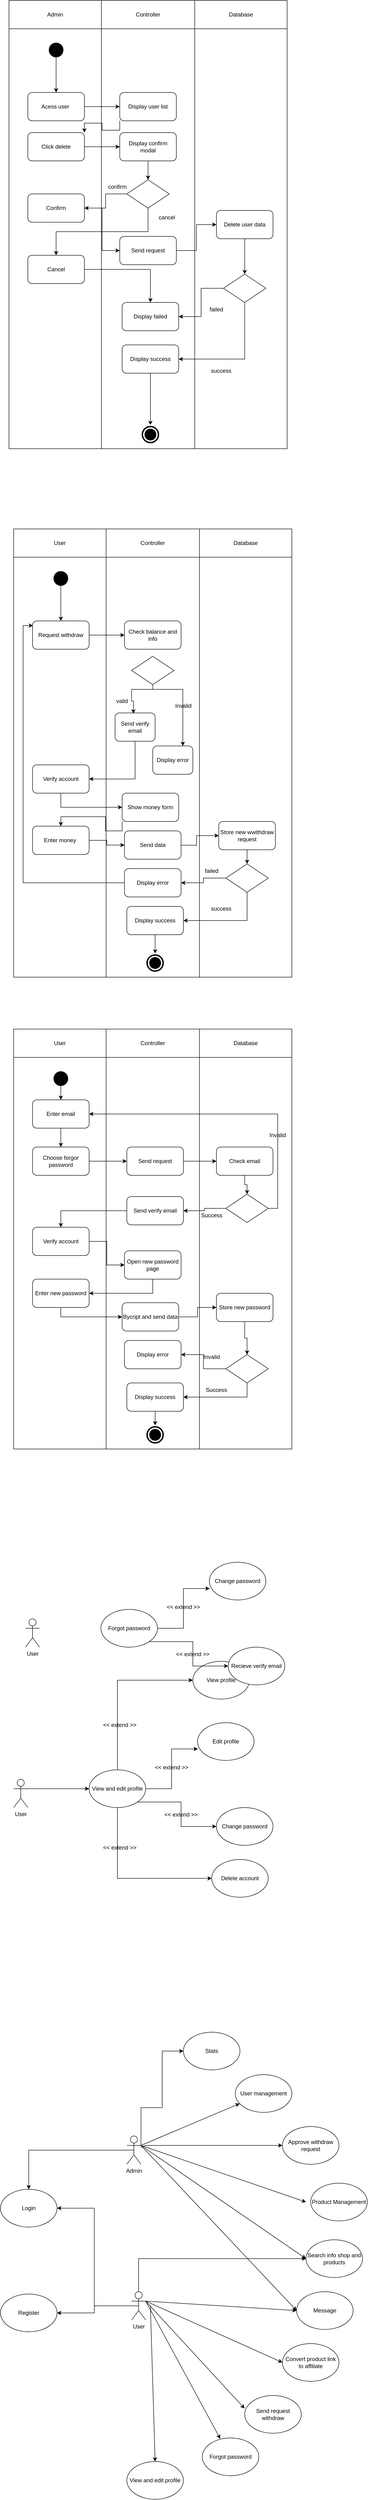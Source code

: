 <mxfile version="26.0.3">
  <diagram name="Page-1" id="ppPyAXOfkpfWcB4G4wPp">
    <mxGraphModel dx="2337" dy="5754" grid="0" gridSize="10" guides="1" tooltips="1" connect="1" arrows="1" fold="1" page="1" pageScale="1" pageWidth="850" pageHeight="1100" math="0" shadow="0">
      <root>
        <mxCell id="0" />
        <mxCell id="1" parent="0" />
        <mxCell id="JH2x-BQg7wVUJ2I642Hd-27" style="edgeStyle=orthogonalEdgeStyle;rounded=0;orthogonalLoop=1;jettySize=auto;html=1;exitX=1;exitY=0.333;exitDx=0;exitDy=0;exitPerimeter=0;entryX=0;entryY=0.5;entryDx=0;entryDy=0;" parent="1" source="JH2x-BQg7wVUJ2I642Hd-14" target="JH2x-BQg7wVUJ2I642Hd-17" edge="1">
          <mxGeometry relative="1" as="geometry">
            <Array as="points">
              <mxPoint x="380" y="176" />
              <mxPoint x="425" y="176" />
              <mxPoint x="425" y="56" />
            </Array>
          </mxGeometry>
        </mxCell>
        <mxCell id="eQxPboea-fqjmEEq4qGl-5" style="edgeStyle=orthogonalEdgeStyle;rounded=0;orthogonalLoop=1;jettySize=auto;html=1;exitX=0.5;exitY=0.5;exitDx=0;exitDy=0;exitPerimeter=0;" edge="1" parent="1" source="JH2x-BQg7wVUJ2I642Hd-14" target="eQxPboea-fqjmEEq4qGl-1">
          <mxGeometry relative="1" as="geometry" />
        </mxCell>
        <mxCell id="JH2x-BQg7wVUJ2I642Hd-14" value="Admin" style="shape=umlActor;verticalLabelPosition=bottom;verticalAlign=top;html=1;outlineConnect=0;" parent="1" vertex="1">
          <mxGeometry x="350" y="236" width="30" height="60" as="geometry" />
        </mxCell>
        <mxCell id="JH2x-BQg7wVUJ2I642Hd-15" value="User management" style="ellipse;whiteSpace=wrap;html=1;" parent="1" vertex="1">
          <mxGeometry x="580" y="106" width="120" height="80" as="geometry" />
        </mxCell>
        <mxCell id="JH2x-BQg7wVUJ2I642Hd-16" value="Approve withdraw request" style="ellipse;whiteSpace=wrap;html=1;" parent="1" vertex="1">
          <mxGeometry x="680" y="216" width="120" height="80" as="geometry" />
        </mxCell>
        <mxCell id="JH2x-BQg7wVUJ2I642Hd-17" value="Stats" style="ellipse;whiteSpace=wrap;html=1;" parent="1" vertex="1">
          <mxGeometry x="470" y="16" width="120" height="80" as="geometry" />
        </mxCell>
        <mxCell id="JH2x-BQg7wVUJ2I642Hd-18" value="Product Management" style="ellipse;whiteSpace=wrap;html=1;" parent="1" vertex="1">
          <mxGeometry x="740" y="336" width="120" height="80" as="geometry" />
        </mxCell>
        <mxCell id="JH2x-BQg7wVUJ2I642Hd-19" value="Search info shop and products" style="ellipse;whiteSpace=wrap;html=1;" parent="1" vertex="1">
          <mxGeometry x="730" y="456" width="120" height="80" as="geometry" />
        </mxCell>
        <mxCell id="JH2x-BQg7wVUJ2I642Hd-20" value="Convert product link to affiliate" style="ellipse;whiteSpace=wrap;html=1;" parent="1" vertex="1">
          <mxGeometry x="680" y="676" width="120" height="80" as="geometry" />
        </mxCell>
        <mxCell id="JH2x-BQg7wVUJ2I642Hd-21" value="Message" style="ellipse;whiteSpace=wrap;html=1;" parent="1" vertex="1">
          <mxGeometry x="710" y="566" width="120" height="80" as="geometry" />
        </mxCell>
        <mxCell id="JH2x-BQg7wVUJ2I642Hd-22" value="Send request withdraw" style="ellipse;whiteSpace=wrap;html=1;" parent="1" vertex="1">
          <mxGeometry x="600" y="786" width="120" height="80" as="geometry" />
        </mxCell>
        <mxCell id="JH2x-BQg7wVUJ2I642Hd-23" value="Forgot password" style="ellipse;whiteSpace=wrap;html=1;" parent="1" vertex="1">
          <mxGeometry x="510" y="876" width="120" height="80" as="geometry" />
        </mxCell>
        <mxCell id="JH2x-BQg7wVUJ2I642Hd-56" style="edgeStyle=orthogonalEdgeStyle;rounded=0;orthogonalLoop=1;jettySize=auto;html=1;exitX=0.5;exitY=0;exitDx=0;exitDy=0;exitPerimeter=0;entryX=0;entryY=0.5;entryDx=0;entryDy=0;" parent="1" source="JH2x-BQg7wVUJ2I642Hd-24" target="JH2x-BQg7wVUJ2I642Hd-19" edge="1">
          <mxGeometry relative="1" as="geometry" />
        </mxCell>
        <mxCell id="eQxPboea-fqjmEEq4qGl-3" style="edgeStyle=orthogonalEdgeStyle;rounded=0;orthogonalLoop=1;jettySize=auto;html=1;exitX=0.5;exitY=0.5;exitDx=0;exitDy=0;exitPerimeter=0;entryX=1;entryY=0.5;entryDx=0;entryDy=0;" edge="1" parent="1" source="JH2x-BQg7wVUJ2I642Hd-24" target="eQxPboea-fqjmEEq4qGl-2">
          <mxGeometry relative="1" as="geometry" />
        </mxCell>
        <mxCell id="eQxPboea-fqjmEEq4qGl-4" style="edgeStyle=orthogonalEdgeStyle;rounded=0;orthogonalLoop=1;jettySize=auto;html=1;exitX=0.5;exitY=0.5;exitDx=0;exitDy=0;exitPerimeter=0;entryX=1;entryY=0.5;entryDx=0;entryDy=0;" edge="1" parent="1" source="JH2x-BQg7wVUJ2I642Hd-24" target="eQxPboea-fqjmEEq4qGl-1">
          <mxGeometry relative="1" as="geometry" />
        </mxCell>
        <mxCell id="JH2x-BQg7wVUJ2I642Hd-24" value="User" style="shape=umlActor;verticalLabelPosition=bottom;verticalAlign=top;html=1;outlineConnect=0;" parent="1" vertex="1">
          <mxGeometry x="360" y="566" width="30" height="60" as="geometry" />
        </mxCell>
        <mxCell id="JH2x-BQg7wVUJ2I642Hd-25" value="View and edit profile" style="ellipse;whiteSpace=wrap;html=1;" parent="1" vertex="1">
          <mxGeometry x="350" y="926" width="120" height="80" as="geometry" />
        </mxCell>
        <mxCell id="JH2x-BQg7wVUJ2I642Hd-26" value="" style="endArrow=classic;html=1;rounded=0;exitX=1;exitY=0.333;exitDx=0;exitDy=0;exitPerimeter=0;" parent="1" source="JH2x-BQg7wVUJ2I642Hd-14" target="JH2x-BQg7wVUJ2I642Hd-15" edge="1">
          <mxGeometry width="50" height="50" relative="1" as="geometry">
            <mxPoint x="490" y="516" as="sourcePoint" />
            <mxPoint x="540" y="466" as="targetPoint" />
          </mxGeometry>
        </mxCell>
        <mxCell id="JH2x-BQg7wVUJ2I642Hd-28" value="" style="endArrow=classic;html=1;rounded=0;entryX=0;entryY=0.5;entryDx=0;entryDy=0;" parent="1" source="JH2x-BQg7wVUJ2I642Hd-14" target="JH2x-BQg7wVUJ2I642Hd-16" edge="1">
          <mxGeometry width="50" height="50" relative="1" as="geometry">
            <mxPoint x="390" y="266" as="sourcePoint" />
            <mxPoint x="550" y="476" as="targetPoint" />
            <Array as="points">
              <mxPoint x="390" y="256" />
            </Array>
          </mxGeometry>
        </mxCell>
        <mxCell id="JH2x-BQg7wVUJ2I642Hd-30" value="" style="endArrow=classic;html=1;rounded=0;exitX=1;exitY=0.333;exitDx=0;exitDy=0;exitPerimeter=0;" parent="1" source="JH2x-BQg7wVUJ2I642Hd-14" edge="1">
          <mxGeometry width="50" height="50" relative="1" as="geometry">
            <mxPoint x="400" y="276" as="sourcePoint" />
            <mxPoint x="730" y="376" as="targetPoint" />
          </mxGeometry>
        </mxCell>
        <mxCell id="JH2x-BQg7wVUJ2I642Hd-31" value="" style="endArrow=classic;html=1;rounded=0;exitX=1;exitY=0.333;exitDx=0;exitDy=0;exitPerimeter=0;entryX=0;entryY=0.5;entryDx=0;entryDy=0;" parent="1" source="JH2x-BQg7wVUJ2I642Hd-14" target="JH2x-BQg7wVUJ2I642Hd-19" edge="1">
          <mxGeometry width="50" height="50" relative="1" as="geometry">
            <mxPoint x="410" y="286" as="sourcePoint" />
            <mxPoint x="570" y="496" as="targetPoint" />
          </mxGeometry>
        </mxCell>
        <mxCell id="JH2x-BQg7wVUJ2I642Hd-32" value="" style="endArrow=classic;html=1;rounded=0;entryX=0;entryY=0.5;entryDx=0;entryDy=0;" parent="1" target="JH2x-BQg7wVUJ2I642Hd-21" edge="1">
          <mxGeometry width="50" height="50" relative="1" as="geometry">
            <mxPoint x="380" y="256" as="sourcePoint" />
            <mxPoint x="580" y="506" as="targetPoint" />
          </mxGeometry>
        </mxCell>
        <mxCell id="JH2x-BQg7wVUJ2I642Hd-33" value="" style="endArrow=classic;html=1;rounded=0;exitX=1;exitY=0.333;exitDx=0;exitDy=0;exitPerimeter=0;" parent="1" source="JH2x-BQg7wVUJ2I642Hd-24" edge="1">
          <mxGeometry width="50" height="50" relative="1" as="geometry">
            <mxPoint x="430" y="306" as="sourcePoint" />
            <mxPoint x="710" y="606" as="targetPoint" />
          </mxGeometry>
        </mxCell>
        <mxCell id="JH2x-BQg7wVUJ2I642Hd-34" value="" style="endArrow=classic;html=1;rounded=0;exitX=1;exitY=0.333;exitDx=0;exitDy=0;exitPerimeter=0;entryX=0;entryY=0.5;entryDx=0;entryDy=0;" parent="1" source="JH2x-BQg7wVUJ2I642Hd-24" target="JH2x-BQg7wVUJ2I642Hd-20" edge="1">
          <mxGeometry width="50" height="50" relative="1" as="geometry">
            <mxPoint x="440" y="316" as="sourcePoint" />
            <mxPoint x="600" y="526" as="targetPoint" />
          </mxGeometry>
        </mxCell>
        <mxCell id="JH2x-BQg7wVUJ2I642Hd-35" value="" style="endArrow=classic;html=1;rounded=0;exitX=1;exitY=0.333;exitDx=0;exitDy=0;exitPerimeter=0;entryX=-0.003;entryY=0.344;entryDx=0;entryDy=0;entryPerimeter=0;" parent="1" target="JH2x-BQg7wVUJ2I642Hd-22" edge="1">
          <mxGeometry width="50" height="50" relative="1" as="geometry">
            <mxPoint x="390" y="586" as="sourcePoint" />
            <mxPoint x="550" y="796" as="targetPoint" />
          </mxGeometry>
        </mxCell>
        <mxCell id="JH2x-BQg7wVUJ2I642Hd-36" value="" style="endArrow=classic;html=1;rounded=0;entryX=0.5;entryY=0;entryDx=0;entryDy=0;" parent="1" target="JH2x-BQg7wVUJ2I642Hd-25" edge="1">
          <mxGeometry width="50" height="50" relative="1" as="geometry">
            <mxPoint x="400" y="596" as="sourcePoint" />
            <mxPoint x="460" y="906" as="targetPoint" />
          </mxGeometry>
        </mxCell>
        <mxCell id="JH2x-BQg7wVUJ2I642Hd-37" value="" style="endArrow=classic;html=1;rounded=0;exitX=1;exitY=0.333;exitDx=0;exitDy=0;exitPerimeter=0;entryX=0.318;entryY=0.022;entryDx=0;entryDy=0;entryPerimeter=0;" parent="1" target="JH2x-BQg7wVUJ2I642Hd-23" edge="1">
          <mxGeometry width="50" height="50" relative="1" as="geometry">
            <mxPoint x="390" y="586" as="sourcePoint" />
            <mxPoint x="550" y="796" as="targetPoint" />
          </mxGeometry>
        </mxCell>
        <mxCell id="JH2x-BQg7wVUJ2I642Hd-87" value="User" style="shape=umlActor;verticalLabelPosition=bottom;verticalAlign=top;html=1;outlineConnect=0;" parent="1" vertex="1">
          <mxGeometry x="110" y="-520" width="30" height="60" as="geometry" />
        </mxCell>
        <mxCell id="JH2x-BQg7wVUJ2I642Hd-88" style="edgeStyle=orthogonalEdgeStyle;rounded=0;orthogonalLoop=1;jettySize=auto;html=1;exitX=1;exitY=1;exitDx=0;exitDy=0;entryX=0;entryY=0.5;entryDx=0;entryDy=0;" parent="1" source="JH2x-BQg7wVUJ2I642Hd-91" target="JH2x-BQg7wVUJ2I642Hd-93" edge="1">
          <mxGeometry relative="1" as="geometry" />
        </mxCell>
        <mxCell id="JH2x-BQg7wVUJ2I642Hd-89" style="edgeStyle=orthogonalEdgeStyle;rounded=0;orthogonalLoop=1;jettySize=auto;html=1;exitX=0.5;exitY=1;exitDx=0;exitDy=0;entryX=0;entryY=0.5;entryDx=0;entryDy=0;" parent="1" source="JH2x-BQg7wVUJ2I642Hd-91" target="JH2x-BQg7wVUJ2I642Hd-98" edge="1">
          <mxGeometry relative="1" as="geometry" />
        </mxCell>
        <mxCell id="JH2x-BQg7wVUJ2I642Hd-90" style="edgeStyle=orthogonalEdgeStyle;rounded=0;orthogonalLoop=1;jettySize=auto;html=1;exitX=0.5;exitY=0;exitDx=0;exitDy=0;entryX=0;entryY=0.5;entryDx=0;entryDy=0;" parent="1" source="JH2x-BQg7wVUJ2I642Hd-91" target="JH2x-BQg7wVUJ2I642Hd-99" edge="1">
          <mxGeometry relative="1" as="geometry" />
        </mxCell>
        <mxCell id="JH2x-BQg7wVUJ2I642Hd-91" value="View and edit profile" style="ellipse;whiteSpace=wrap;html=1;" parent="1" vertex="1">
          <mxGeometry x="270" y="-540" width="120" height="80" as="geometry" />
        </mxCell>
        <mxCell id="JH2x-BQg7wVUJ2I642Hd-92" value="" style="endArrow=classic;html=1;rounded=0;entryX=0;entryY=0.5;entryDx=0;entryDy=0;" parent="1" target="JH2x-BQg7wVUJ2I642Hd-91" edge="1">
          <mxGeometry width="50" height="50" relative="1" as="geometry">
            <mxPoint x="140" y="-500" as="sourcePoint" />
            <mxPoint x="190" y="-550" as="targetPoint" />
          </mxGeometry>
        </mxCell>
        <mxCell id="JH2x-BQg7wVUJ2I642Hd-93" value="Change password" style="ellipse;whiteSpace=wrap;html=1;" parent="1" vertex="1">
          <mxGeometry x="540" y="-460" width="120" height="80" as="geometry" />
        </mxCell>
        <mxCell id="JH2x-BQg7wVUJ2I642Hd-94" value="Edit profile" style="ellipse;whiteSpace=wrap;html=1;" parent="1" vertex="1">
          <mxGeometry x="500" y="-640" width="120" height="80" as="geometry" />
        </mxCell>
        <mxCell id="JH2x-BQg7wVUJ2I642Hd-95" style="edgeStyle=orthogonalEdgeStyle;rounded=0;orthogonalLoop=1;jettySize=auto;html=1;entryX=0.006;entryY=0.697;entryDx=0;entryDy=0;entryPerimeter=0;" parent="1" source="JH2x-BQg7wVUJ2I642Hd-91" target="JH2x-BQg7wVUJ2I642Hd-94" edge="1">
          <mxGeometry relative="1" as="geometry" />
        </mxCell>
        <mxCell id="JH2x-BQg7wVUJ2I642Hd-96" value="&amp;lt;&amp;lt; extend &amp;gt;&amp;gt;" style="text;html=1;align=center;verticalAlign=middle;whiteSpace=wrap;rounded=0;" parent="1" vertex="1">
          <mxGeometry x="380" y="-560" width="130" height="30" as="geometry" />
        </mxCell>
        <mxCell id="JH2x-BQg7wVUJ2I642Hd-97" value="&amp;lt;&amp;lt; extend &amp;gt;&amp;gt;" style="text;html=1;align=center;verticalAlign=middle;whiteSpace=wrap;rounded=0;" parent="1" vertex="1">
          <mxGeometry x="400" y="-460" width="130" height="30" as="geometry" />
        </mxCell>
        <mxCell id="JH2x-BQg7wVUJ2I642Hd-98" value="Delete account&lt;span style=&quot;color: rgba(0, 0, 0, 0); font-family: monospace; font-size: 0px; text-align: start; text-wrap-mode: nowrap;&quot;&gt;%3CmxGraphModel%3E%3Croot%3E%3CmxCell%20id%3D%220%22%2F%3E%3CmxCell%20id%3D%221%22%20parent%3D%220%22%2F%3E%3CmxCell%20id%3D%222%22%20value%3D%22Edit%20user%22%20style%3D%22ellipse%3BwhiteSpace%3Dwrap%3Bhtml%3D1%3B%22%20vertex%3D%221%22%20parent%3D%221%22%3E%3CmxGeometry%20x%3D%22520%22%20y%3D%2270%22%20width%3D%22120%22%20height%3D%2280%22%20as%3D%22geometry%22%2F%3E%3C%2FmxCell%3E%3C%2Froot%3E%3C%2FmxGraphModel&lt;/span&gt;" style="ellipse;whiteSpace=wrap;html=1;" parent="1" vertex="1">
          <mxGeometry x="530" y="-350" width="120" height="80" as="geometry" />
        </mxCell>
        <mxCell id="JH2x-BQg7wVUJ2I642Hd-99" value="View profile" style="ellipse;whiteSpace=wrap;html=1;" parent="1" vertex="1">
          <mxGeometry x="490" y="-770" width="120" height="80" as="geometry" />
        </mxCell>
        <mxCell id="JH2x-BQg7wVUJ2I642Hd-100" value="&amp;lt;&amp;lt; extend &amp;gt;&amp;gt;" style="text;html=1;align=center;verticalAlign=middle;whiteSpace=wrap;rounded=0;" parent="1" vertex="1">
          <mxGeometry x="270" y="-650" width="130" height="30" as="geometry" />
        </mxCell>
        <mxCell id="JH2x-BQg7wVUJ2I642Hd-101" value="&amp;lt;&amp;lt; extend &amp;gt;&amp;gt;" style="text;html=1;align=center;verticalAlign=middle;whiteSpace=wrap;rounded=0;" parent="1" vertex="1">
          <mxGeometry x="270" y="-390" width="130" height="30" as="geometry" />
        </mxCell>
        <mxCell id="JH2x-BQg7wVUJ2I642Hd-105" value="User" style="shape=umlActor;verticalLabelPosition=bottom;verticalAlign=top;html=1;outlineConnect=0;" parent="1" vertex="1">
          <mxGeometry x="135" y="-860" width="30" height="60" as="geometry" />
        </mxCell>
        <mxCell id="JH2x-BQg7wVUJ2I642Hd-106" style="edgeStyle=orthogonalEdgeStyle;rounded=0;orthogonalLoop=1;jettySize=auto;html=1;exitX=1;exitY=1;exitDx=0;exitDy=0;entryX=0;entryY=0.5;entryDx=0;entryDy=0;" parent="1" source="JH2x-BQg7wVUJ2I642Hd-107" target="JH2x-BQg7wVUJ2I642Hd-109" edge="1">
          <mxGeometry relative="1" as="geometry" />
        </mxCell>
        <mxCell id="JH2x-BQg7wVUJ2I642Hd-107" value="Forgot password" style="ellipse;whiteSpace=wrap;html=1;" parent="1" vertex="1">
          <mxGeometry x="295" y="-880" width="120" height="80" as="geometry" />
        </mxCell>
        <mxCell id="JH2x-BQg7wVUJ2I642Hd-109" value="Recieve verify email" style="ellipse;whiteSpace=wrap;html=1;" parent="1" vertex="1">
          <mxGeometry x="565" y="-800" width="120" height="80" as="geometry" />
        </mxCell>
        <mxCell id="JH2x-BQg7wVUJ2I642Hd-110" value="Change password" style="ellipse;whiteSpace=wrap;html=1;" parent="1" vertex="1">
          <mxGeometry x="525" y="-980" width="120" height="80" as="geometry" />
        </mxCell>
        <mxCell id="JH2x-BQg7wVUJ2I642Hd-111" style="edgeStyle=orthogonalEdgeStyle;rounded=0;orthogonalLoop=1;jettySize=auto;html=1;entryX=0.006;entryY=0.697;entryDx=0;entryDy=0;entryPerimeter=0;" parent="1" source="JH2x-BQg7wVUJ2I642Hd-107" target="JH2x-BQg7wVUJ2I642Hd-110" edge="1">
          <mxGeometry relative="1" as="geometry" />
        </mxCell>
        <mxCell id="JH2x-BQg7wVUJ2I642Hd-112" value="&amp;lt;&amp;lt; extend &amp;gt;&amp;gt;" style="text;html=1;align=center;verticalAlign=middle;whiteSpace=wrap;rounded=0;" parent="1" vertex="1">
          <mxGeometry x="405" y="-900" width="130" height="30" as="geometry" />
        </mxCell>
        <mxCell id="JH2x-BQg7wVUJ2I642Hd-113" value="&amp;lt;&amp;lt; extend &amp;gt;&amp;gt;" style="text;html=1;align=center;verticalAlign=middle;whiteSpace=wrap;rounded=0;" parent="1" vertex="1">
          <mxGeometry x="425" y="-800" width="130" height="30" as="geometry" />
        </mxCell>
        <mxCell id="JH2x-BQg7wVUJ2I642Hd-132" value="" style="shape=table;startSize=0;container=1;collapsible=0;childLayout=tableLayout;" parent="1" vertex="1">
          <mxGeometry x="110" y="-2110" width="590" height="890" as="geometry" />
        </mxCell>
        <mxCell id="JH2x-BQg7wVUJ2I642Hd-133" value="" style="shape=tableRow;horizontal=0;startSize=0;swimlaneHead=0;swimlaneBody=0;strokeColor=inherit;top=0;left=0;bottom=0;right=0;collapsible=0;dropTarget=0;fillColor=none;points=[[0,0.5],[1,0.5]];portConstraint=eastwest;" parent="JH2x-BQg7wVUJ2I642Hd-132" vertex="1">
          <mxGeometry width="590" height="60" as="geometry" />
        </mxCell>
        <mxCell id="JH2x-BQg7wVUJ2I642Hd-134" value="User" style="shape=partialRectangle;html=1;whiteSpace=wrap;connectable=0;strokeColor=inherit;overflow=hidden;fillColor=none;top=0;left=0;bottom=0;right=0;pointerEvents=1;" parent="JH2x-BQg7wVUJ2I642Hd-133" vertex="1">
          <mxGeometry width="196" height="60" as="geometry">
            <mxRectangle width="196" height="60" as="alternateBounds" />
          </mxGeometry>
        </mxCell>
        <mxCell id="JH2x-BQg7wVUJ2I642Hd-135" value="Controller" style="shape=partialRectangle;html=1;whiteSpace=wrap;connectable=0;strokeColor=inherit;overflow=hidden;fillColor=none;top=0;left=0;bottom=0;right=0;pointerEvents=1;" parent="JH2x-BQg7wVUJ2I642Hd-133" vertex="1">
          <mxGeometry x="196" width="198" height="60" as="geometry">
            <mxRectangle width="198" height="60" as="alternateBounds" />
          </mxGeometry>
        </mxCell>
        <mxCell id="JH2x-BQg7wVUJ2I642Hd-136" value="Database" style="shape=partialRectangle;html=1;whiteSpace=wrap;connectable=0;strokeColor=inherit;overflow=hidden;fillColor=none;top=0;left=0;bottom=0;right=0;pointerEvents=1;" parent="JH2x-BQg7wVUJ2I642Hd-133" vertex="1">
          <mxGeometry x="394" width="196" height="60" as="geometry">
            <mxRectangle width="196" height="60" as="alternateBounds" />
          </mxGeometry>
        </mxCell>
        <mxCell id="JH2x-BQg7wVUJ2I642Hd-137" value="" style="shape=tableRow;horizontal=0;startSize=0;swimlaneHead=0;swimlaneBody=0;strokeColor=inherit;top=0;left=0;bottom=0;right=0;collapsible=0;dropTarget=0;fillColor=none;points=[[0,0.5],[1,0.5]];portConstraint=eastwest;" parent="JH2x-BQg7wVUJ2I642Hd-132" vertex="1">
          <mxGeometry y="60" width="590" height="830" as="geometry" />
        </mxCell>
        <mxCell id="JH2x-BQg7wVUJ2I642Hd-138" value="" style="shape=partialRectangle;html=1;whiteSpace=wrap;connectable=0;strokeColor=inherit;overflow=hidden;fillColor=none;top=0;left=0;bottom=0;right=0;pointerEvents=1;" parent="JH2x-BQg7wVUJ2I642Hd-137" vertex="1">
          <mxGeometry width="196" height="830" as="geometry">
            <mxRectangle width="196" height="830" as="alternateBounds" />
          </mxGeometry>
        </mxCell>
        <mxCell id="JH2x-BQg7wVUJ2I642Hd-139" value="" style="shape=partialRectangle;html=1;whiteSpace=wrap;connectable=0;strokeColor=inherit;overflow=hidden;fillColor=none;top=0;left=0;bottom=0;right=0;pointerEvents=1;" parent="JH2x-BQg7wVUJ2I642Hd-137" vertex="1">
          <mxGeometry x="196" width="198" height="830" as="geometry">
            <mxRectangle width="198" height="830" as="alternateBounds" />
          </mxGeometry>
        </mxCell>
        <mxCell id="JH2x-BQg7wVUJ2I642Hd-140" value="" style="shape=partialRectangle;html=1;whiteSpace=wrap;connectable=0;strokeColor=inherit;overflow=hidden;fillColor=none;top=0;left=0;bottom=0;right=0;pointerEvents=1;" parent="JH2x-BQg7wVUJ2I642Hd-137" vertex="1">
          <mxGeometry x="394" width="196" height="830" as="geometry">
            <mxRectangle width="196" height="830" as="alternateBounds" />
          </mxGeometry>
        </mxCell>
        <mxCell id="JH2x-BQg7wVUJ2I642Hd-156" value="" style="edgeStyle=orthogonalEdgeStyle;rounded=0;orthogonalLoop=1;jettySize=auto;html=1;" parent="1" source="JH2x-BQg7wVUJ2I642Hd-141" target="JH2x-BQg7wVUJ2I642Hd-147" edge="1">
          <mxGeometry relative="1" as="geometry" />
        </mxCell>
        <mxCell id="JH2x-BQg7wVUJ2I642Hd-141" value="" style="ellipse;whiteSpace=wrap;html=1;aspect=fixed;fillColor=#000000;" parent="1" vertex="1">
          <mxGeometry x="195" y="-2020" width="30" height="30" as="geometry" />
        </mxCell>
        <mxCell id="JH2x-BQg7wVUJ2I642Hd-158" style="edgeStyle=orthogonalEdgeStyle;rounded=0;orthogonalLoop=1;jettySize=auto;html=1;exitX=1;exitY=0.5;exitDx=0;exitDy=0;entryX=0;entryY=0.5;entryDx=0;entryDy=0;" parent="1" source="JH2x-BQg7wVUJ2I642Hd-142" target="JH2x-BQg7wVUJ2I642Hd-143" edge="1">
          <mxGeometry relative="1" as="geometry" />
        </mxCell>
        <mxCell id="JH2x-BQg7wVUJ2I642Hd-142" value="Choose forgor password" style="rounded=1;whiteSpace=wrap;html=1;" parent="1" vertex="1">
          <mxGeometry x="150" y="-1860" width="120" height="60" as="geometry" />
        </mxCell>
        <mxCell id="JH2x-BQg7wVUJ2I642Hd-159" style="edgeStyle=orthogonalEdgeStyle;rounded=0;orthogonalLoop=1;jettySize=auto;html=1;exitX=1;exitY=0.5;exitDx=0;exitDy=0;entryX=0;entryY=0.5;entryDx=0;entryDy=0;" parent="1" source="JH2x-BQg7wVUJ2I642Hd-143" target="JH2x-BQg7wVUJ2I642Hd-148" edge="1">
          <mxGeometry relative="1" as="geometry" />
        </mxCell>
        <mxCell id="JH2x-BQg7wVUJ2I642Hd-143" value="Send request" style="rounded=1;whiteSpace=wrap;html=1;" parent="1" vertex="1">
          <mxGeometry x="350" y="-1860" width="120" height="60" as="geometry" />
        </mxCell>
        <mxCell id="JH2x-BQg7wVUJ2I642Hd-161" style="edgeStyle=orthogonalEdgeStyle;rounded=0;orthogonalLoop=1;jettySize=auto;html=1;exitX=0;exitY=0.5;exitDx=0;exitDy=0;" parent="1" source="JH2x-BQg7wVUJ2I642Hd-144" target="JH2x-BQg7wVUJ2I642Hd-146" edge="1">
          <mxGeometry relative="1" as="geometry" />
        </mxCell>
        <mxCell id="JH2x-BQg7wVUJ2I642Hd-164" style="edgeStyle=orthogonalEdgeStyle;rounded=0;orthogonalLoop=1;jettySize=auto;html=1;exitX=1;exitY=0.5;exitDx=0;exitDy=0;entryX=1;entryY=0.5;entryDx=0;entryDy=0;" parent="1" source="JH2x-BQg7wVUJ2I642Hd-144" target="JH2x-BQg7wVUJ2I642Hd-147" edge="1">
          <mxGeometry relative="1" as="geometry" />
        </mxCell>
        <mxCell id="JH2x-BQg7wVUJ2I642Hd-144" value="" style="rhombus;whiteSpace=wrap;html=1;" parent="1" vertex="1">
          <mxGeometry x="560" y="-1760" width="90" height="60" as="geometry" />
        </mxCell>
        <mxCell id="JH2x-BQg7wVUJ2I642Hd-165" style="edgeStyle=orthogonalEdgeStyle;rounded=0;orthogonalLoop=1;jettySize=auto;html=1;exitX=1;exitY=0.5;exitDx=0;exitDy=0;entryX=0;entryY=0.5;entryDx=0;entryDy=0;" parent="1" source="JH2x-BQg7wVUJ2I642Hd-145" target="JH2x-BQg7wVUJ2I642Hd-150" edge="1">
          <mxGeometry relative="1" as="geometry" />
        </mxCell>
        <mxCell id="JH2x-BQg7wVUJ2I642Hd-145" value="Verify account" style="rounded=1;whiteSpace=wrap;html=1;" parent="1" vertex="1">
          <mxGeometry x="150" y="-1690" width="120" height="60" as="geometry" />
        </mxCell>
        <mxCell id="JH2x-BQg7wVUJ2I642Hd-162" style="edgeStyle=orthogonalEdgeStyle;rounded=0;orthogonalLoop=1;jettySize=auto;html=1;exitX=0;exitY=0.5;exitDx=0;exitDy=0;entryX=0.5;entryY=0;entryDx=0;entryDy=0;" parent="1" source="JH2x-BQg7wVUJ2I642Hd-146" target="JH2x-BQg7wVUJ2I642Hd-145" edge="1">
          <mxGeometry relative="1" as="geometry" />
        </mxCell>
        <mxCell id="JH2x-BQg7wVUJ2I642Hd-146" value="Send verify email" style="rounded=1;whiteSpace=wrap;html=1;" parent="1" vertex="1">
          <mxGeometry x="350" y="-1755" width="120" height="60" as="geometry" />
        </mxCell>
        <mxCell id="JH2x-BQg7wVUJ2I642Hd-157" value="" style="edgeStyle=orthogonalEdgeStyle;rounded=0;orthogonalLoop=1;jettySize=auto;html=1;" parent="1" source="JH2x-BQg7wVUJ2I642Hd-147" target="JH2x-BQg7wVUJ2I642Hd-142" edge="1">
          <mxGeometry relative="1" as="geometry" />
        </mxCell>
        <mxCell id="JH2x-BQg7wVUJ2I642Hd-147" value="Enter email" style="rounded=1;whiteSpace=wrap;html=1;" parent="1" vertex="1">
          <mxGeometry x="150" y="-1960" width="120" height="60" as="geometry" />
        </mxCell>
        <mxCell id="JH2x-BQg7wVUJ2I642Hd-160" style="edgeStyle=orthogonalEdgeStyle;rounded=0;orthogonalLoop=1;jettySize=auto;html=1;exitX=0.5;exitY=1;exitDx=0;exitDy=0;entryX=0.5;entryY=0;entryDx=0;entryDy=0;" parent="1" source="JH2x-BQg7wVUJ2I642Hd-148" target="JH2x-BQg7wVUJ2I642Hd-144" edge="1">
          <mxGeometry relative="1" as="geometry" />
        </mxCell>
        <mxCell id="JH2x-BQg7wVUJ2I642Hd-148" value="Check email" style="rounded=1;whiteSpace=wrap;html=1;" parent="1" vertex="1">
          <mxGeometry x="540" y="-1860" width="120" height="60" as="geometry" />
        </mxCell>
        <mxCell id="JH2x-BQg7wVUJ2I642Hd-168" style="edgeStyle=orthogonalEdgeStyle;rounded=0;orthogonalLoop=1;jettySize=auto;html=1;exitX=0.5;exitY=1;exitDx=0;exitDy=0;entryX=0;entryY=0.5;entryDx=0;entryDy=0;" parent="1" source="JH2x-BQg7wVUJ2I642Hd-149" target="JH2x-BQg7wVUJ2I642Hd-167" edge="1">
          <mxGeometry relative="1" as="geometry" />
        </mxCell>
        <mxCell id="JH2x-BQg7wVUJ2I642Hd-149" value="Enter new password" style="rounded=1;whiteSpace=wrap;html=1;" parent="1" vertex="1">
          <mxGeometry x="150" y="-1580" width="120" height="60" as="geometry" />
        </mxCell>
        <mxCell id="JH2x-BQg7wVUJ2I642Hd-166" style="edgeStyle=orthogonalEdgeStyle;rounded=0;orthogonalLoop=1;jettySize=auto;html=1;exitX=0.5;exitY=1;exitDx=0;exitDy=0;entryX=1;entryY=0.5;entryDx=0;entryDy=0;" parent="1" source="JH2x-BQg7wVUJ2I642Hd-150" target="JH2x-BQg7wVUJ2I642Hd-149" edge="1">
          <mxGeometry relative="1" as="geometry" />
        </mxCell>
        <mxCell id="JH2x-BQg7wVUJ2I642Hd-150" value="Open new password page" style="rounded=1;whiteSpace=wrap;html=1;" parent="1" vertex="1">
          <mxGeometry x="345" y="-1640" width="120" height="60" as="geometry" />
        </mxCell>
        <mxCell id="JH2x-BQg7wVUJ2I642Hd-151" value="Display error" style="rounded=1;whiteSpace=wrap;html=1;" parent="1" vertex="1">
          <mxGeometry x="345" y="-1450" width="120" height="60" as="geometry" />
        </mxCell>
        <mxCell id="JH2x-BQg7wVUJ2I642Hd-170" style="edgeStyle=orthogonalEdgeStyle;rounded=0;orthogonalLoop=1;jettySize=auto;html=1;exitX=0.5;exitY=1;exitDx=0;exitDy=0;entryX=0.5;entryY=0;entryDx=0;entryDy=0;" parent="1" source="JH2x-BQg7wVUJ2I642Hd-152" target="JH2x-BQg7wVUJ2I642Hd-153" edge="1">
          <mxGeometry relative="1" as="geometry" />
        </mxCell>
        <mxCell id="JH2x-BQg7wVUJ2I642Hd-152" value="Store new password" style="rounded=1;whiteSpace=wrap;html=1;" parent="1" vertex="1">
          <mxGeometry x="540" y="-1550" width="120" height="60" as="geometry" />
        </mxCell>
        <mxCell id="JH2x-BQg7wVUJ2I642Hd-171" style="edgeStyle=orthogonalEdgeStyle;rounded=0;orthogonalLoop=1;jettySize=auto;html=1;exitX=0.5;exitY=1;exitDx=0;exitDy=0;entryX=1;entryY=0.5;entryDx=0;entryDy=0;" parent="1" source="JH2x-BQg7wVUJ2I642Hd-153" target="JH2x-BQg7wVUJ2I642Hd-155" edge="1">
          <mxGeometry relative="1" as="geometry" />
        </mxCell>
        <mxCell id="JH2x-BQg7wVUJ2I642Hd-172" style="edgeStyle=orthogonalEdgeStyle;rounded=0;orthogonalLoop=1;jettySize=auto;html=1;exitX=0;exitY=0.5;exitDx=0;exitDy=0;entryX=1;entryY=0.5;entryDx=0;entryDy=0;" parent="1" source="JH2x-BQg7wVUJ2I642Hd-153" target="JH2x-BQg7wVUJ2I642Hd-151" edge="1">
          <mxGeometry relative="1" as="geometry" />
        </mxCell>
        <mxCell id="JH2x-BQg7wVUJ2I642Hd-153" value="" style="rhombus;whiteSpace=wrap;html=1;" parent="1" vertex="1">
          <mxGeometry x="560" y="-1420" width="90" height="60" as="geometry" />
        </mxCell>
        <mxCell id="JH2x-BQg7wVUJ2I642Hd-176" value="" style="edgeStyle=orthogonalEdgeStyle;rounded=0;orthogonalLoop=1;jettySize=auto;html=1;" parent="1" source="JH2x-BQg7wVUJ2I642Hd-155" target="JH2x-BQg7wVUJ2I642Hd-173" edge="1">
          <mxGeometry relative="1" as="geometry" />
        </mxCell>
        <mxCell id="JH2x-BQg7wVUJ2I642Hd-155" value="Display success" style="rounded=1;whiteSpace=wrap;html=1;" parent="1" vertex="1">
          <mxGeometry x="350" y="-1360" width="120" height="60" as="geometry" />
        </mxCell>
        <mxCell id="JH2x-BQg7wVUJ2I642Hd-169" style="edgeStyle=orthogonalEdgeStyle;rounded=0;orthogonalLoop=1;jettySize=auto;html=1;exitX=1;exitY=0.5;exitDx=0;exitDy=0;entryX=0;entryY=0.5;entryDx=0;entryDy=0;" parent="1" source="JH2x-BQg7wVUJ2I642Hd-167" target="JH2x-BQg7wVUJ2I642Hd-152" edge="1">
          <mxGeometry relative="1" as="geometry" />
        </mxCell>
        <mxCell id="JH2x-BQg7wVUJ2I642Hd-167" value="Bycript and send data" style="rounded=1;whiteSpace=wrap;html=1;" parent="1" vertex="1">
          <mxGeometry x="340" y="-1530" width="120" height="60" as="geometry" />
        </mxCell>
        <mxCell id="JH2x-BQg7wVUJ2I642Hd-173" value="" style="ellipse;shape=doubleEllipse;whiteSpace=wrap;html=1;aspect=fixed;fillColor=#000000;strokeColor=#fcfcfc;strokeWidth=3;" parent="1" vertex="1">
          <mxGeometry x="390" y="-1270" width="40" height="40" as="geometry" />
        </mxCell>
        <mxCell id="JH2x-BQg7wVUJ2I642Hd-174" value="Invalid" style="text;html=1;align=center;verticalAlign=middle;whiteSpace=wrap;rounded=0;" parent="1" vertex="1">
          <mxGeometry x="640" y="-1900" width="60" height="30" as="geometry" />
        </mxCell>
        <mxCell id="JH2x-BQg7wVUJ2I642Hd-175" value="Invalid" style="text;html=1;align=center;verticalAlign=middle;whiteSpace=wrap;rounded=0;" parent="1" vertex="1">
          <mxGeometry x="500" y="-1430" width="60" height="30" as="geometry" />
        </mxCell>
        <mxCell id="JH2x-BQg7wVUJ2I642Hd-177" value="" style="shape=table;startSize=0;container=1;collapsible=0;childLayout=tableLayout;" parent="1" vertex="1">
          <mxGeometry x="110" y="-3170" width="590" height="950" as="geometry" />
        </mxCell>
        <mxCell id="JH2x-BQg7wVUJ2I642Hd-178" value="" style="shape=tableRow;horizontal=0;startSize=0;swimlaneHead=0;swimlaneBody=0;strokeColor=inherit;top=0;left=0;bottom=0;right=0;collapsible=0;dropTarget=0;fillColor=none;points=[[0,0.5],[1,0.5]];portConstraint=eastwest;" parent="JH2x-BQg7wVUJ2I642Hd-177" vertex="1">
          <mxGeometry width="590" height="60" as="geometry" />
        </mxCell>
        <mxCell id="JH2x-BQg7wVUJ2I642Hd-179" value="User" style="shape=partialRectangle;html=1;whiteSpace=wrap;connectable=0;strokeColor=inherit;overflow=hidden;fillColor=none;top=0;left=0;bottom=0;right=0;pointerEvents=1;" parent="JH2x-BQg7wVUJ2I642Hd-178" vertex="1">
          <mxGeometry width="196" height="60" as="geometry">
            <mxRectangle width="196" height="60" as="alternateBounds" />
          </mxGeometry>
        </mxCell>
        <mxCell id="JH2x-BQg7wVUJ2I642Hd-180" value="Controller" style="shape=partialRectangle;html=1;whiteSpace=wrap;connectable=0;strokeColor=inherit;overflow=hidden;fillColor=none;top=0;left=0;bottom=0;right=0;pointerEvents=1;" parent="JH2x-BQg7wVUJ2I642Hd-178" vertex="1">
          <mxGeometry x="196" width="198" height="60" as="geometry">
            <mxRectangle width="198" height="60" as="alternateBounds" />
          </mxGeometry>
        </mxCell>
        <mxCell id="JH2x-BQg7wVUJ2I642Hd-181" value="Database" style="shape=partialRectangle;html=1;whiteSpace=wrap;connectable=0;strokeColor=inherit;overflow=hidden;fillColor=none;top=0;left=0;bottom=0;right=0;pointerEvents=1;" parent="JH2x-BQg7wVUJ2I642Hd-178" vertex="1">
          <mxGeometry x="394" width="196" height="60" as="geometry">
            <mxRectangle width="196" height="60" as="alternateBounds" />
          </mxGeometry>
        </mxCell>
        <mxCell id="JH2x-BQg7wVUJ2I642Hd-182" value="" style="shape=tableRow;horizontal=0;startSize=0;swimlaneHead=0;swimlaneBody=0;strokeColor=inherit;top=0;left=0;bottom=0;right=0;collapsible=0;dropTarget=0;fillColor=none;points=[[0,0.5],[1,0.5]];portConstraint=eastwest;" parent="JH2x-BQg7wVUJ2I642Hd-177" vertex="1">
          <mxGeometry y="60" width="590" height="890" as="geometry" />
        </mxCell>
        <mxCell id="JH2x-BQg7wVUJ2I642Hd-183" value="" style="shape=partialRectangle;html=1;whiteSpace=wrap;connectable=0;strokeColor=inherit;overflow=hidden;fillColor=none;top=0;left=0;bottom=0;right=0;pointerEvents=1;" parent="JH2x-BQg7wVUJ2I642Hd-182" vertex="1">
          <mxGeometry width="196" height="890" as="geometry">
            <mxRectangle width="196" height="890" as="alternateBounds" />
          </mxGeometry>
        </mxCell>
        <mxCell id="JH2x-BQg7wVUJ2I642Hd-184" value="" style="shape=partialRectangle;html=1;whiteSpace=wrap;connectable=0;strokeColor=inherit;overflow=hidden;fillColor=none;top=0;left=0;bottom=0;right=0;pointerEvents=1;" parent="JH2x-BQg7wVUJ2I642Hd-182" vertex="1">
          <mxGeometry x="196" width="198" height="890" as="geometry">
            <mxRectangle width="198" height="890" as="alternateBounds" />
          </mxGeometry>
        </mxCell>
        <mxCell id="JH2x-BQg7wVUJ2I642Hd-185" value="" style="shape=partialRectangle;html=1;whiteSpace=wrap;connectable=0;strokeColor=inherit;overflow=hidden;fillColor=none;top=0;left=0;bottom=0;right=0;pointerEvents=1;" parent="JH2x-BQg7wVUJ2I642Hd-182" vertex="1">
          <mxGeometry x="394" width="196" height="890" as="geometry">
            <mxRectangle width="196" height="890" as="alternateBounds" />
          </mxGeometry>
        </mxCell>
        <mxCell id="JH2x-BQg7wVUJ2I642Hd-241" style="edgeStyle=orthogonalEdgeStyle;rounded=0;orthogonalLoop=1;jettySize=auto;html=1;entryX=0.5;entryY=0;entryDx=0;entryDy=0;" parent="1" source="JH2x-BQg7wVUJ2I642Hd-187" target="JH2x-BQg7wVUJ2I642Hd-189" edge="1">
          <mxGeometry relative="1" as="geometry" />
        </mxCell>
        <mxCell id="JH2x-BQg7wVUJ2I642Hd-187" value="" style="ellipse;whiteSpace=wrap;html=1;aspect=fixed;fillColor=#000000;" parent="1" vertex="1">
          <mxGeometry x="195" y="-3080" width="30" height="30" as="geometry" />
        </mxCell>
        <mxCell id="JH2x-BQg7wVUJ2I642Hd-188" style="edgeStyle=orthogonalEdgeStyle;rounded=0;orthogonalLoop=1;jettySize=auto;html=1;exitX=1;exitY=0.5;exitDx=0;exitDy=0;entryX=0;entryY=0.5;entryDx=0;entryDy=0;" parent="1" source="JH2x-BQg7wVUJ2I642Hd-189" target="JH2x-BQg7wVUJ2I642Hd-191" edge="1">
          <mxGeometry relative="1" as="geometry" />
        </mxCell>
        <mxCell id="JH2x-BQg7wVUJ2I642Hd-189" value="Request withdraw" style="rounded=1;whiteSpace=wrap;html=1;" parent="1" vertex="1">
          <mxGeometry x="150" y="-2975" width="120" height="60" as="geometry" />
        </mxCell>
        <mxCell id="JH2x-BQg7wVUJ2I642Hd-191" value="Check balance and info" style="rounded=1;whiteSpace=wrap;html=1;" parent="1" vertex="1">
          <mxGeometry x="345" y="-2975" width="120" height="60" as="geometry" />
        </mxCell>
        <mxCell id="JH2x-BQg7wVUJ2I642Hd-203" style="edgeStyle=orthogonalEdgeStyle;rounded=0;orthogonalLoop=1;jettySize=auto;html=1;exitX=0.5;exitY=1;exitDx=0;exitDy=0;entryX=0;entryY=0.5;entryDx=0;entryDy=0;" parent="1" source="JH2x-BQg7wVUJ2I642Hd-204" target="JH2x-BQg7wVUJ2I642Hd-216" edge="1">
          <mxGeometry relative="1" as="geometry" />
        </mxCell>
        <mxCell id="JH2x-BQg7wVUJ2I642Hd-204" value="Verify account" style="rounded=1;whiteSpace=wrap;html=1;" parent="1" vertex="1">
          <mxGeometry x="150" y="-2670" width="120" height="60" as="geometry" />
        </mxCell>
        <mxCell id="JH2x-BQg7wVUJ2I642Hd-205" style="edgeStyle=orthogonalEdgeStyle;rounded=0;orthogonalLoop=1;jettySize=auto;html=1;exitX=0.5;exitY=1;exitDx=0;exitDy=0;entryX=1;entryY=0.5;entryDx=0;entryDy=0;" parent="1" source="JH2x-BQg7wVUJ2I642Hd-206" target="JH2x-BQg7wVUJ2I642Hd-204" edge="1">
          <mxGeometry relative="1" as="geometry" />
        </mxCell>
        <mxCell id="JH2x-BQg7wVUJ2I642Hd-206" value="Send verify email" style="rounded=1;whiteSpace=wrap;html=1;" parent="1" vertex="1">
          <mxGeometry x="325" y="-2780" width="85" height="60" as="geometry" />
        </mxCell>
        <mxCell id="JH2x-BQg7wVUJ2I642Hd-207" value="Display error" style="rounded=1;whiteSpace=wrap;html=1;" parent="1" vertex="1">
          <mxGeometry x="345" y="-2450" width="120" height="60" as="geometry" />
        </mxCell>
        <mxCell id="JH2x-BQg7wVUJ2I642Hd-208" style="edgeStyle=orthogonalEdgeStyle;rounded=0;orthogonalLoop=1;jettySize=auto;html=1;exitX=0.5;exitY=1;exitDx=0;exitDy=0;entryX=0.5;entryY=0;entryDx=0;entryDy=0;" parent="1" source="JH2x-BQg7wVUJ2I642Hd-209" target="JH2x-BQg7wVUJ2I642Hd-212" edge="1">
          <mxGeometry relative="1" as="geometry" />
        </mxCell>
        <mxCell id="JH2x-BQg7wVUJ2I642Hd-209" value="Store new wwithdraw request" style="rounded=1;whiteSpace=wrap;html=1;" parent="1" vertex="1">
          <mxGeometry x="545" y="-2550" width="120" height="60" as="geometry" />
        </mxCell>
        <mxCell id="JH2x-BQg7wVUJ2I642Hd-210" style="edgeStyle=orthogonalEdgeStyle;rounded=0;orthogonalLoop=1;jettySize=auto;html=1;exitX=0.5;exitY=1;exitDx=0;exitDy=0;entryX=1;entryY=0.5;entryDx=0;entryDy=0;" parent="1" source="JH2x-BQg7wVUJ2I642Hd-212" target="JH2x-BQg7wVUJ2I642Hd-214" edge="1">
          <mxGeometry relative="1" as="geometry" />
        </mxCell>
        <mxCell id="JH2x-BQg7wVUJ2I642Hd-211" style="edgeStyle=orthogonalEdgeStyle;rounded=0;orthogonalLoop=1;jettySize=auto;html=1;exitX=0;exitY=0.5;exitDx=0;exitDy=0;entryX=1;entryY=0.5;entryDx=0;entryDy=0;" parent="1" source="JH2x-BQg7wVUJ2I642Hd-212" target="JH2x-BQg7wVUJ2I642Hd-207" edge="1">
          <mxGeometry relative="1" as="geometry" />
        </mxCell>
        <mxCell id="JH2x-BQg7wVUJ2I642Hd-212" value="" style="rhombus;whiteSpace=wrap;html=1;" parent="1" vertex="1">
          <mxGeometry x="560" y="-2460" width="90" height="60" as="geometry" />
        </mxCell>
        <mxCell id="JH2x-BQg7wVUJ2I642Hd-213" value="" style="edgeStyle=orthogonalEdgeStyle;rounded=0;orthogonalLoop=1;jettySize=auto;html=1;" parent="1" source="JH2x-BQg7wVUJ2I642Hd-214" target="JH2x-BQg7wVUJ2I642Hd-217" edge="1">
          <mxGeometry relative="1" as="geometry" />
        </mxCell>
        <mxCell id="JH2x-BQg7wVUJ2I642Hd-214" value="Display success" style="rounded=1;whiteSpace=wrap;html=1;" parent="1" vertex="1">
          <mxGeometry x="350" y="-2370" width="120" height="60" as="geometry" />
        </mxCell>
        <mxCell id="JH2x-BQg7wVUJ2I642Hd-234" style="edgeStyle=orthogonalEdgeStyle;rounded=0;orthogonalLoop=1;jettySize=auto;html=1;exitX=0;exitY=1;exitDx=0;exitDy=0;entryX=0.5;entryY=0;entryDx=0;entryDy=0;" parent="1" source="JH2x-BQg7wVUJ2I642Hd-216" target="JH2x-BQg7wVUJ2I642Hd-230" edge="1">
          <mxGeometry relative="1" as="geometry" />
        </mxCell>
        <mxCell id="JH2x-BQg7wVUJ2I642Hd-216" value="Show money form" style="rounded=1;whiteSpace=wrap;html=1;" parent="1" vertex="1">
          <mxGeometry x="340" y="-2610" width="120" height="60" as="geometry" />
        </mxCell>
        <mxCell id="JH2x-BQg7wVUJ2I642Hd-217" value="" style="ellipse;shape=doubleEllipse;whiteSpace=wrap;html=1;aspect=fixed;fillColor=#000000;strokeColor=#fcfcfc;strokeWidth=3;" parent="1" vertex="1">
          <mxGeometry x="390" y="-2270" width="40" height="40" as="geometry" />
        </mxCell>
        <mxCell id="JH2x-BQg7wVUJ2I642Hd-219" value="Invalid" style="text;html=1;align=center;verticalAlign=middle;whiteSpace=wrap;rounded=0;" parent="1" vertex="1">
          <mxGeometry x="440" y="-2810" width="60" height="30" as="geometry" />
        </mxCell>
        <mxCell id="JH2x-BQg7wVUJ2I642Hd-226" style="edgeStyle=orthogonalEdgeStyle;rounded=0;orthogonalLoop=1;jettySize=auto;html=1;exitX=0.5;exitY=1;exitDx=0;exitDy=0;entryX=0.75;entryY=0;entryDx=0;entryDy=0;" parent="1" source="JH2x-BQg7wVUJ2I642Hd-221" target="JH2x-BQg7wVUJ2I642Hd-225" edge="1">
          <mxGeometry relative="1" as="geometry">
            <Array as="points">
              <mxPoint x="469" y="-2830" />
            </Array>
          </mxGeometry>
        </mxCell>
        <mxCell id="JH2x-BQg7wVUJ2I642Hd-221" value="" style="rhombus;whiteSpace=wrap;html=1;" parent="1" vertex="1">
          <mxGeometry x="360" y="-2900" width="90" height="60" as="geometry" />
        </mxCell>
        <mxCell id="JH2x-BQg7wVUJ2I642Hd-222" value="Success" style="text;html=1;align=center;verticalAlign=middle;whiteSpace=wrap;rounded=0;" parent="1" vertex="1">
          <mxGeometry x="500" y="-1730" width="60" height="30" as="geometry" />
        </mxCell>
        <mxCell id="JH2x-BQg7wVUJ2I642Hd-223" value="Success" style="text;html=1;align=center;verticalAlign=middle;whiteSpace=wrap;rounded=0;" parent="1" vertex="1">
          <mxGeometry x="510" y="-1360" width="60" height="30" as="geometry" />
        </mxCell>
        <mxCell id="JH2x-BQg7wVUJ2I642Hd-224" style="edgeStyle=orthogonalEdgeStyle;rounded=0;orthogonalLoop=1;jettySize=auto;html=1;exitX=0.5;exitY=1;exitDx=0;exitDy=0;entryX=0.458;entryY=0.021;entryDx=0;entryDy=0;entryPerimeter=0;" parent="1" source="JH2x-BQg7wVUJ2I642Hd-221" target="JH2x-BQg7wVUJ2I642Hd-206" edge="1">
          <mxGeometry relative="1" as="geometry">
            <Array as="points">
              <mxPoint x="360" y="-2830" />
              <mxPoint x="360" y="-2805" />
              <mxPoint x="364" y="-2805" />
            </Array>
          </mxGeometry>
        </mxCell>
        <mxCell id="JH2x-BQg7wVUJ2I642Hd-225" value="Display error" style="rounded=1;whiteSpace=wrap;html=1;" parent="1" vertex="1">
          <mxGeometry x="405" y="-2710" width="85" height="60" as="geometry" />
        </mxCell>
        <mxCell id="JH2x-BQg7wVUJ2I642Hd-228" style="edgeStyle=orthogonalEdgeStyle;rounded=0;orthogonalLoop=1;jettySize=auto;html=1;exitX=1;exitY=0.5;exitDx=0;exitDy=0;entryX=0;entryY=0.5;entryDx=0;entryDy=0;" parent="1" target="JH2x-BQg7wVUJ2I642Hd-209" edge="1">
          <mxGeometry relative="1" as="geometry">
            <mxPoint x="450.0" y="-2500" as="sourcePoint" />
          </mxGeometry>
        </mxCell>
        <mxCell id="JH2x-BQg7wVUJ2I642Hd-232" style="edgeStyle=orthogonalEdgeStyle;rounded=0;orthogonalLoop=1;jettySize=auto;html=1;exitX=1;exitY=0.5;exitDx=0;exitDy=0;" parent="1" source="JH2x-BQg7wVUJ2I642Hd-230" target="JH2x-BQg7wVUJ2I642Hd-231" edge="1">
          <mxGeometry relative="1" as="geometry" />
        </mxCell>
        <mxCell id="JH2x-BQg7wVUJ2I642Hd-230" value="Enter money&amp;nbsp;" style="rounded=1;whiteSpace=wrap;html=1;" parent="1" vertex="1">
          <mxGeometry x="150" y="-2540" width="120" height="60" as="geometry" />
        </mxCell>
        <mxCell id="JH2x-BQg7wVUJ2I642Hd-231" value="Send data" style="rounded=1;whiteSpace=wrap;html=1;" parent="1" vertex="1">
          <mxGeometry x="345" y="-2530" width="120" height="60" as="geometry" />
        </mxCell>
        <mxCell id="JH2x-BQg7wVUJ2I642Hd-236" style="edgeStyle=orthogonalEdgeStyle;rounded=0;orthogonalLoop=1;jettySize=auto;html=1;exitX=0;exitY=0.5;exitDx=0;exitDy=0;entryX=0.008;entryY=0.165;entryDx=0;entryDy=0;entryPerimeter=0;" parent="1" source="JH2x-BQg7wVUJ2I642Hd-207" target="JH2x-BQg7wVUJ2I642Hd-189" edge="1">
          <mxGeometry relative="1" as="geometry" />
        </mxCell>
        <mxCell id="JH2x-BQg7wVUJ2I642Hd-238" value="valid" style="text;html=1;align=center;verticalAlign=middle;whiteSpace=wrap;rounded=0;" parent="1" vertex="1">
          <mxGeometry x="310" y="-2820" width="60" height="30" as="geometry" />
        </mxCell>
        <mxCell id="JH2x-BQg7wVUJ2I642Hd-239" value="failed" style="text;html=1;align=center;verticalAlign=middle;whiteSpace=wrap;rounded=0;" parent="1" vertex="1">
          <mxGeometry x="500" y="-2460" width="60" height="30" as="geometry" />
        </mxCell>
        <mxCell id="JH2x-BQg7wVUJ2I642Hd-240" value="success" style="text;html=1;align=center;verticalAlign=middle;whiteSpace=wrap;rounded=0;" parent="1" vertex="1">
          <mxGeometry x="520" y="-2380" width="60" height="30" as="geometry" />
        </mxCell>
        <mxCell id="JH2x-BQg7wVUJ2I642Hd-242" value="" style="shape=table;startSize=0;container=1;collapsible=0;childLayout=tableLayout;" parent="1" vertex="1">
          <mxGeometry x="100" y="-4290" width="590" height="950" as="geometry" />
        </mxCell>
        <mxCell id="JH2x-BQg7wVUJ2I642Hd-243" value="" style="shape=tableRow;horizontal=0;startSize=0;swimlaneHead=0;swimlaneBody=0;strokeColor=inherit;top=0;left=0;bottom=0;right=0;collapsible=0;dropTarget=0;fillColor=none;points=[[0,0.5],[1,0.5]];portConstraint=eastwest;" parent="JH2x-BQg7wVUJ2I642Hd-242" vertex="1">
          <mxGeometry width="590" height="60" as="geometry" />
        </mxCell>
        <mxCell id="JH2x-BQg7wVUJ2I642Hd-244" value="Admin" style="shape=partialRectangle;html=1;whiteSpace=wrap;connectable=0;strokeColor=inherit;overflow=hidden;fillColor=none;top=0;left=0;bottom=0;right=0;pointerEvents=1;" parent="JH2x-BQg7wVUJ2I642Hd-243" vertex="1">
          <mxGeometry width="196" height="60" as="geometry">
            <mxRectangle width="196" height="60" as="alternateBounds" />
          </mxGeometry>
        </mxCell>
        <mxCell id="JH2x-BQg7wVUJ2I642Hd-245" value="Controller" style="shape=partialRectangle;html=1;whiteSpace=wrap;connectable=0;strokeColor=inherit;overflow=hidden;fillColor=none;top=0;left=0;bottom=0;right=0;pointerEvents=1;" parent="JH2x-BQg7wVUJ2I642Hd-243" vertex="1">
          <mxGeometry x="196" width="198" height="60" as="geometry">
            <mxRectangle width="198" height="60" as="alternateBounds" />
          </mxGeometry>
        </mxCell>
        <mxCell id="JH2x-BQg7wVUJ2I642Hd-246" value="Database" style="shape=partialRectangle;html=1;whiteSpace=wrap;connectable=0;strokeColor=inherit;overflow=hidden;fillColor=none;top=0;left=0;bottom=0;right=0;pointerEvents=1;" parent="JH2x-BQg7wVUJ2I642Hd-243" vertex="1">
          <mxGeometry x="394" width="196" height="60" as="geometry">
            <mxRectangle width="196" height="60" as="alternateBounds" />
          </mxGeometry>
        </mxCell>
        <mxCell id="JH2x-BQg7wVUJ2I642Hd-247" value="" style="shape=tableRow;horizontal=0;startSize=0;swimlaneHead=0;swimlaneBody=0;strokeColor=inherit;top=0;left=0;bottom=0;right=0;collapsible=0;dropTarget=0;fillColor=none;points=[[0,0.5],[1,0.5]];portConstraint=eastwest;" parent="JH2x-BQg7wVUJ2I642Hd-242" vertex="1">
          <mxGeometry y="60" width="590" height="890" as="geometry" />
        </mxCell>
        <mxCell id="JH2x-BQg7wVUJ2I642Hd-248" value="" style="shape=partialRectangle;html=1;whiteSpace=wrap;connectable=0;strokeColor=inherit;overflow=hidden;fillColor=none;top=0;left=0;bottom=0;right=0;pointerEvents=1;" parent="JH2x-BQg7wVUJ2I642Hd-247" vertex="1">
          <mxGeometry width="196" height="890" as="geometry">
            <mxRectangle width="196" height="890" as="alternateBounds" />
          </mxGeometry>
        </mxCell>
        <mxCell id="JH2x-BQg7wVUJ2I642Hd-249" value="" style="shape=partialRectangle;html=1;whiteSpace=wrap;connectable=0;strokeColor=inherit;overflow=hidden;fillColor=none;top=0;left=0;bottom=0;right=0;pointerEvents=1;" parent="JH2x-BQg7wVUJ2I642Hd-247" vertex="1">
          <mxGeometry x="196" width="198" height="890" as="geometry">
            <mxRectangle width="198" height="890" as="alternateBounds" />
          </mxGeometry>
        </mxCell>
        <mxCell id="JH2x-BQg7wVUJ2I642Hd-250" value="" style="shape=partialRectangle;html=1;whiteSpace=wrap;connectable=0;strokeColor=inherit;overflow=hidden;fillColor=none;top=0;left=0;bottom=0;right=0;pointerEvents=1;" parent="JH2x-BQg7wVUJ2I642Hd-247" vertex="1">
          <mxGeometry x="394" width="196" height="890" as="geometry">
            <mxRectangle width="196" height="890" as="alternateBounds" />
          </mxGeometry>
        </mxCell>
        <mxCell id="JH2x-BQg7wVUJ2I642Hd-251" style="edgeStyle=orthogonalEdgeStyle;rounded=0;orthogonalLoop=1;jettySize=auto;html=1;entryX=0.5;entryY=0;entryDx=0;entryDy=0;" parent="1" source="JH2x-BQg7wVUJ2I642Hd-252" target="JH2x-BQg7wVUJ2I642Hd-254" edge="1">
          <mxGeometry relative="1" as="geometry" />
        </mxCell>
        <mxCell id="JH2x-BQg7wVUJ2I642Hd-252" value="" style="ellipse;whiteSpace=wrap;html=1;aspect=fixed;fillColor=#000000;" parent="1" vertex="1">
          <mxGeometry x="185" y="-4200" width="30" height="30" as="geometry" />
        </mxCell>
        <mxCell id="JH2x-BQg7wVUJ2I642Hd-253" style="edgeStyle=orthogonalEdgeStyle;rounded=0;orthogonalLoop=1;jettySize=auto;html=1;exitX=1;exitY=0.5;exitDx=0;exitDy=0;entryX=0;entryY=0.5;entryDx=0;entryDy=0;" parent="1" source="JH2x-BQg7wVUJ2I642Hd-254" target="JH2x-BQg7wVUJ2I642Hd-255" edge="1">
          <mxGeometry relative="1" as="geometry" />
        </mxCell>
        <mxCell id="JH2x-BQg7wVUJ2I642Hd-254" value="Acess user&amp;nbsp;" style="rounded=1;whiteSpace=wrap;html=1;" parent="1" vertex="1">
          <mxGeometry x="140" y="-4095" width="120" height="60" as="geometry" />
        </mxCell>
        <mxCell id="JH2x-BQg7wVUJ2I642Hd-316" style="edgeStyle=orthogonalEdgeStyle;rounded=0;orthogonalLoop=1;jettySize=auto;html=1;exitX=0;exitY=1;exitDx=0;exitDy=0;entryX=1;entryY=0;entryDx=0;entryDy=0;" parent="1" source="JH2x-BQg7wVUJ2I642Hd-255" target="JH2x-BQg7wVUJ2I642Hd-284" edge="1">
          <mxGeometry relative="1" as="geometry" />
        </mxCell>
        <mxCell id="JH2x-BQg7wVUJ2I642Hd-255" value="Display user list" style="rounded=1;whiteSpace=wrap;html=1;" parent="1" vertex="1">
          <mxGeometry x="335" y="-4095" width="120" height="60" as="geometry" />
        </mxCell>
        <mxCell id="JH2x-BQg7wVUJ2I642Hd-297" style="edgeStyle=orthogonalEdgeStyle;rounded=0;orthogonalLoop=1;jettySize=auto;html=1;exitX=1;exitY=0.5;exitDx=0;exitDy=0;entryX=0.5;entryY=0;entryDx=0;entryDy=0;" parent="1" source="JH2x-BQg7wVUJ2I642Hd-257" target="JH2x-BQg7wVUJ2I642Hd-293" edge="1">
          <mxGeometry relative="1" as="geometry" />
        </mxCell>
        <mxCell id="JH2x-BQg7wVUJ2I642Hd-257" value="Cancel" style="rounded=1;whiteSpace=wrap;html=1;" parent="1" vertex="1">
          <mxGeometry x="140" y="-3750" width="120" height="60" as="geometry" />
        </mxCell>
        <mxCell id="JH2x-BQg7wVUJ2I642Hd-266" value="" style="edgeStyle=orthogonalEdgeStyle;rounded=0;orthogonalLoop=1;jettySize=auto;html=1;" parent="1" source="JH2x-BQg7wVUJ2I642Hd-267" target="JH2x-BQg7wVUJ2I642Hd-270" edge="1">
          <mxGeometry relative="1" as="geometry" />
        </mxCell>
        <mxCell id="JH2x-BQg7wVUJ2I642Hd-267" value="Display success" style="rounded=1;whiteSpace=wrap;html=1;" parent="1" vertex="1">
          <mxGeometry x="340" y="-3560" width="120" height="60" as="geometry" />
        </mxCell>
        <mxCell id="JH2x-BQg7wVUJ2I642Hd-270" value="" style="ellipse;shape=doubleEllipse;whiteSpace=wrap;html=1;aspect=fixed;fillColor=#000000;strokeColor=#fcfcfc;strokeWidth=3;" parent="1" vertex="1">
          <mxGeometry x="380" y="-3390" width="40" height="40" as="geometry" />
        </mxCell>
        <mxCell id="JH2x-BQg7wVUJ2I642Hd-317" style="edgeStyle=orthogonalEdgeStyle;rounded=0;orthogonalLoop=1;jettySize=auto;html=1;exitX=1;exitY=0.5;exitDx=0;exitDy=0;entryX=0;entryY=0.5;entryDx=0;entryDy=0;" parent="1" source="JH2x-BQg7wVUJ2I642Hd-284" target="JH2x-BQg7wVUJ2I642Hd-285" edge="1">
          <mxGeometry relative="1" as="geometry" />
        </mxCell>
        <mxCell id="JH2x-BQg7wVUJ2I642Hd-284" value="Click delete" style="rounded=1;whiteSpace=wrap;html=1;" parent="1" vertex="1">
          <mxGeometry x="140" y="-4010" width="120" height="60" as="geometry" />
        </mxCell>
        <mxCell id="JH2x-BQg7wVUJ2I642Hd-294" style="edgeStyle=orthogonalEdgeStyle;rounded=0;orthogonalLoop=1;jettySize=auto;html=1;exitX=0.5;exitY=1;exitDx=0;exitDy=0;" parent="1" source="JH2x-BQg7wVUJ2I642Hd-285" target="JH2x-BQg7wVUJ2I642Hd-291" edge="1">
          <mxGeometry relative="1" as="geometry" />
        </mxCell>
        <mxCell id="JH2x-BQg7wVUJ2I642Hd-285" value="Display confirm modal" style="rounded=1;whiteSpace=wrap;html=1;" parent="1" vertex="1">
          <mxGeometry x="335" y="-4010" width="120" height="60" as="geometry" />
        </mxCell>
        <mxCell id="JH2x-BQg7wVUJ2I642Hd-298" style="edgeStyle=orthogonalEdgeStyle;rounded=0;orthogonalLoop=1;jettySize=auto;html=1;exitX=1;exitY=0.5;exitDx=0;exitDy=0;entryX=0;entryY=0.5;entryDx=0;entryDy=0;" parent="1" source="JH2x-BQg7wVUJ2I642Hd-286" target="JH2x-BQg7wVUJ2I642Hd-287" edge="1">
          <mxGeometry relative="1" as="geometry" />
        </mxCell>
        <mxCell id="JH2x-BQg7wVUJ2I642Hd-286" value="Confirm" style="rounded=1;whiteSpace=wrap;html=1;" parent="1" vertex="1">
          <mxGeometry x="140" y="-3880" width="120" height="60" as="geometry" />
        </mxCell>
        <mxCell id="JH2x-BQg7wVUJ2I642Hd-299" style="edgeStyle=orthogonalEdgeStyle;rounded=0;orthogonalLoop=1;jettySize=auto;html=1;exitX=1;exitY=0.5;exitDx=0;exitDy=0;entryX=0;entryY=0.5;entryDx=0;entryDy=0;" parent="1" source="JH2x-BQg7wVUJ2I642Hd-287" target="JH2x-BQg7wVUJ2I642Hd-288" edge="1">
          <mxGeometry relative="1" as="geometry" />
        </mxCell>
        <mxCell id="JH2x-BQg7wVUJ2I642Hd-287" value="Send request" style="rounded=1;whiteSpace=wrap;html=1;" parent="1" vertex="1">
          <mxGeometry x="335" y="-3790" width="120" height="60" as="geometry" />
        </mxCell>
        <mxCell id="JH2x-BQg7wVUJ2I642Hd-300" style="edgeStyle=orthogonalEdgeStyle;rounded=0;orthogonalLoop=1;jettySize=auto;html=1;exitX=0.5;exitY=1;exitDx=0;exitDy=0;entryX=0.5;entryY=0;entryDx=0;entryDy=0;" parent="1" source="JH2x-BQg7wVUJ2I642Hd-288" target="JH2x-BQg7wVUJ2I642Hd-289" edge="1">
          <mxGeometry relative="1" as="geometry" />
        </mxCell>
        <mxCell id="JH2x-BQg7wVUJ2I642Hd-288" value="Delete user data" style="rounded=1;whiteSpace=wrap;html=1;" parent="1" vertex="1">
          <mxGeometry x="540" y="-3845" width="120" height="60" as="geometry" />
        </mxCell>
        <mxCell id="JH2x-BQg7wVUJ2I642Hd-301" style="edgeStyle=orthogonalEdgeStyle;rounded=0;orthogonalLoop=1;jettySize=auto;html=1;exitX=0;exitY=0.5;exitDx=0;exitDy=0;entryX=1;entryY=0.5;entryDx=0;entryDy=0;" parent="1" source="JH2x-BQg7wVUJ2I642Hd-289" target="JH2x-BQg7wVUJ2I642Hd-293" edge="1">
          <mxGeometry relative="1" as="geometry" />
        </mxCell>
        <mxCell id="JH2x-BQg7wVUJ2I642Hd-302" style="edgeStyle=orthogonalEdgeStyle;rounded=0;orthogonalLoop=1;jettySize=auto;html=1;exitX=0.5;exitY=1;exitDx=0;exitDy=0;entryX=1;entryY=0.5;entryDx=0;entryDy=0;" parent="1" source="JH2x-BQg7wVUJ2I642Hd-289" target="JH2x-BQg7wVUJ2I642Hd-267" edge="1">
          <mxGeometry relative="1" as="geometry" />
        </mxCell>
        <mxCell id="JH2x-BQg7wVUJ2I642Hd-289" value="" style="rhombus;whiteSpace=wrap;html=1;" parent="1" vertex="1">
          <mxGeometry x="555" y="-3710" width="90" height="60" as="geometry" />
        </mxCell>
        <mxCell id="JH2x-BQg7wVUJ2I642Hd-295" style="edgeStyle=orthogonalEdgeStyle;rounded=0;orthogonalLoop=1;jettySize=auto;html=1;exitX=0;exitY=0.5;exitDx=0;exitDy=0;entryX=1;entryY=0.5;entryDx=0;entryDy=0;" parent="1" source="JH2x-BQg7wVUJ2I642Hd-291" target="JH2x-BQg7wVUJ2I642Hd-286" edge="1">
          <mxGeometry relative="1" as="geometry" />
        </mxCell>
        <mxCell id="JH2x-BQg7wVUJ2I642Hd-296" style="edgeStyle=orthogonalEdgeStyle;rounded=0;orthogonalLoop=1;jettySize=auto;html=1;exitX=0.5;exitY=1;exitDx=0;exitDy=0;entryX=0.5;entryY=0;entryDx=0;entryDy=0;" parent="1" source="JH2x-BQg7wVUJ2I642Hd-291" target="JH2x-BQg7wVUJ2I642Hd-257" edge="1">
          <mxGeometry relative="1" as="geometry" />
        </mxCell>
        <mxCell id="JH2x-BQg7wVUJ2I642Hd-291" value="" style="rhombus;whiteSpace=wrap;html=1;" parent="1" vertex="1">
          <mxGeometry x="350" y="-3910" width="90" height="60" as="geometry" />
        </mxCell>
        <mxCell id="JH2x-BQg7wVUJ2I642Hd-293" value="Display failed" style="rounded=1;whiteSpace=wrap;html=1;" parent="1" vertex="1">
          <mxGeometry x="340" y="-3650" width="120" height="60" as="geometry" />
        </mxCell>
        <mxCell id="JH2x-BQg7wVUJ2I642Hd-303" value="success" style="text;html=1;align=center;verticalAlign=middle;whiteSpace=wrap;rounded=0;" parent="1" vertex="1">
          <mxGeometry x="520" y="-3520" width="60" height="30" as="geometry" />
        </mxCell>
        <mxCell id="JH2x-BQg7wVUJ2I642Hd-304" value="failed" style="text;html=1;align=center;verticalAlign=middle;whiteSpace=wrap;rounded=0;" parent="1" vertex="1">
          <mxGeometry x="510" y="-3650" width="60" height="30" as="geometry" />
        </mxCell>
        <mxCell id="JH2x-BQg7wVUJ2I642Hd-314" value="cancel" style="text;html=1;align=center;verticalAlign=middle;whiteSpace=wrap;rounded=0;" parent="1" vertex="1">
          <mxGeometry x="405" y="-3845" width="60" height="30" as="geometry" />
        </mxCell>
        <mxCell id="JH2x-BQg7wVUJ2I642Hd-315" value="confirm" style="text;html=1;align=center;verticalAlign=middle;whiteSpace=wrap;rounded=0;" parent="1" vertex="1">
          <mxGeometry x="300" y="-3910" width="60" height="30" as="geometry" />
        </mxCell>
        <mxCell id="eQxPboea-fqjmEEq4qGl-1" value="Login" style="ellipse;whiteSpace=wrap;html=1;" vertex="1" parent="1">
          <mxGeometry x="82" y="349" width="120" height="80" as="geometry" />
        </mxCell>
        <mxCell id="eQxPboea-fqjmEEq4qGl-2" value="Register" style="ellipse;whiteSpace=wrap;html=1;" vertex="1" parent="1">
          <mxGeometry x="82" y="571" width="120" height="80" as="geometry" />
        </mxCell>
      </root>
    </mxGraphModel>
  </diagram>
</mxfile>

